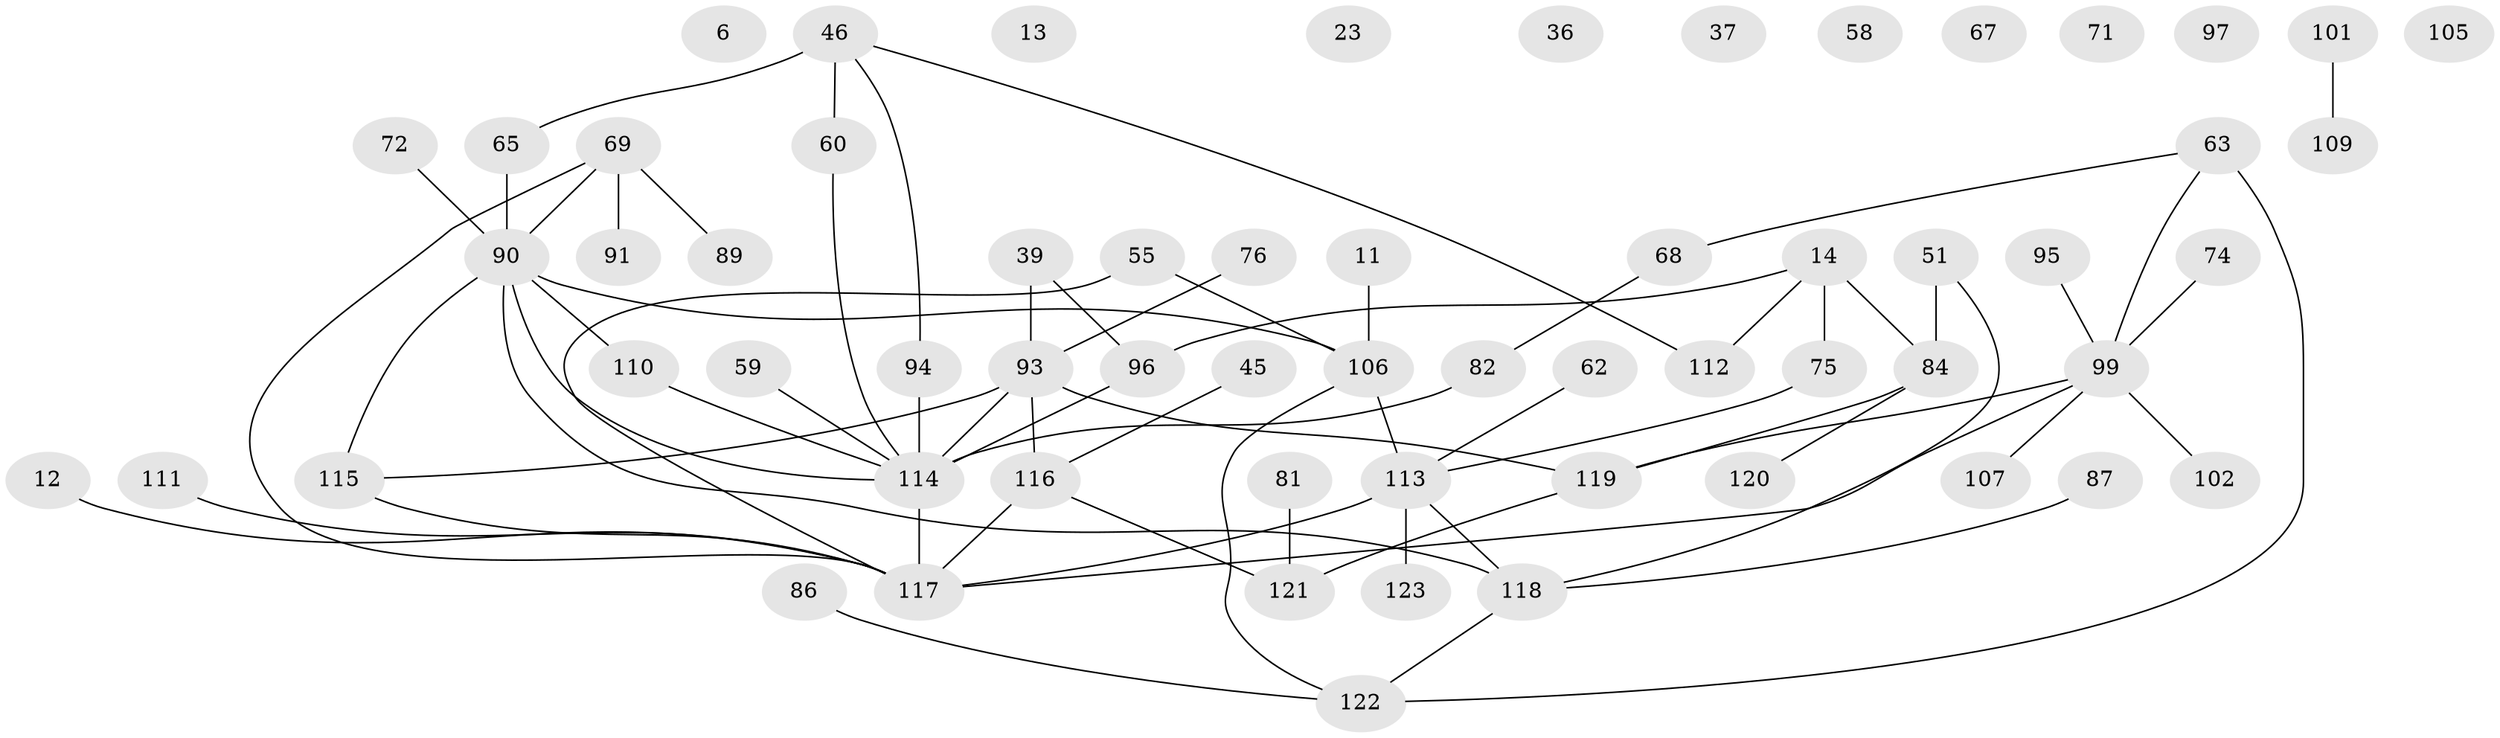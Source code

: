 // original degree distribution, {3: 0.2601626016260163, 5: 0.07317073170731707, 6: 0.024390243902439025, 0: 0.08130081300813008, 4: 0.13008130081300814, 1: 0.2601626016260163, 2: 0.16260162601626016, 9: 0.008130081300813009}
// Generated by graph-tools (version 1.1) at 2025/39/03/09/25 04:39:33]
// undirected, 61 vertices, 69 edges
graph export_dot {
graph [start="1"]
  node [color=gray90,style=filled];
  6;
  11;
  12;
  13;
  14;
  23;
  36;
  37;
  39 [super="+32"];
  45;
  46;
  51 [super="+24"];
  55;
  58;
  59 [super="+17"];
  60 [super="+20"];
  62;
  63;
  65;
  67;
  68;
  69 [super="+64"];
  71;
  72;
  74;
  75;
  76;
  81;
  82;
  84 [super="+83"];
  86;
  87;
  89;
  90 [super="+16+53+66"];
  91;
  93 [super="+44+70"];
  94;
  95;
  96 [super="+79"];
  97;
  99 [super="+47+26+25+78+40"];
  101;
  102;
  105;
  106;
  107;
  109;
  110 [super="+104+77+108"];
  111;
  112;
  113 [super="+10"];
  114 [super="+49+103+92+52+27+100"];
  115;
  116 [super="+19+48"];
  117 [super="+3+4+98"];
  118 [super="+33+54+42+88"];
  119 [super="+5"];
  120;
  121 [super="+50"];
  122 [super="+22+57+73"];
  123 [super="+30+34"];
  11 -- 106;
  12 -- 117;
  14 -- 75;
  14 -- 84 [weight=2];
  14 -- 96;
  14 -- 112;
  39 -- 96 [weight=2];
  39 -- 93 [weight=2];
  45 -- 116;
  46 -- 65;
  46 -- 94;
  46 -- 112;
  46 -- 60;
  51 -- 118;
  51 -- 84;
  55 -- 106;
  55 -- 117;
  59 -- 114;
  60 -- 114;
  62 -- 113;
  63 -- 68;
  63 -- 99;
  63 -- 122 [weight=2];
  65 -- 90;
  68 -- 82;
  69 -- 117 [weight=2];
  69 -- 89;
  69 -- 91;
  69 -- 90;
  72 -- 90;
  74 -- 99;
  75 -- 113;
  76 -- 93;
  81 -- 121;
  82 -- 114;
  84 -- 119;
  84 -- 120;
  86 -- 122;
  87 -- 118;
  90 -- 106 [weight=3];
  90 -- 118 [weight=3];
  90 -- 115;
  90 -- 114;
  90 -- 110;
  93 -- 119;
  93 -- 115;
  93 -- 116 [weight=2];
  93 -- 114 [weight=3];
  94 -- 114 [weight=3];
  95 -- 99;
  96 -- 114;
  99 -- 107;
  99 -- 117;
  99 -- 102;
  99 -- 119;
  101 -- 109;
  106 -- 113 [weight=2];
  106 -- 122 [weight=2];
  110 -- 114;
  111 -- 117;
  113 -- 117;
  113 -- 118;
  113 -- 123;
  114 -- 117 [weight=2];
  115 -- 117;
  116 -- 121 [weight=2];
  116 -- 117 [weight=3];
  118 -- 122;
  119 -- 121;
}

